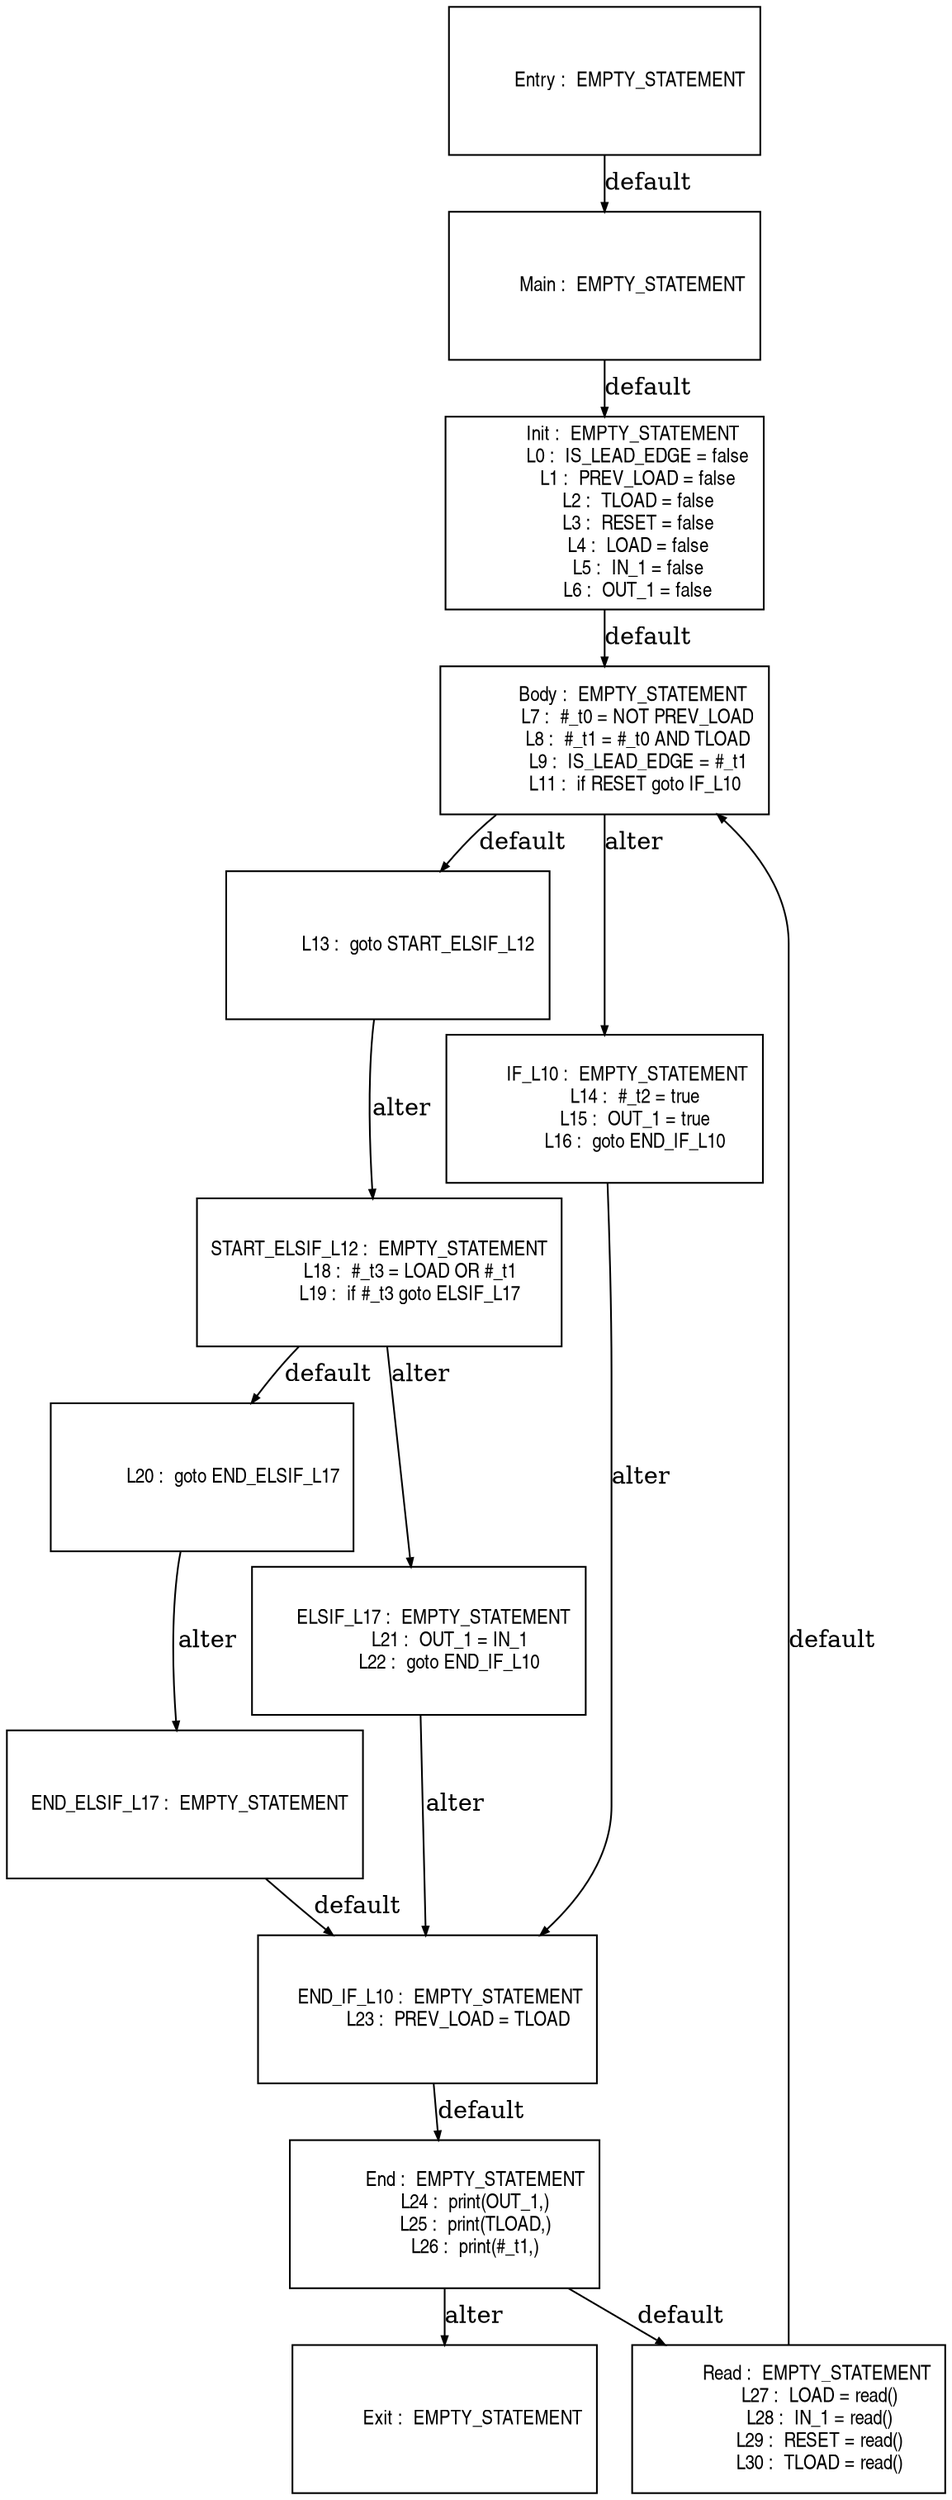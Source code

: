 digraph G {
  ranksep=.25;
  edge [arrowsize=.5]
  node [shape=rectangle, fontname="ArialNarrow",
        fontsize=12,  height=1.2];
  "           Main :  EMPTY_STATEMENT
"; "           Init :  EMPTY_STATEMENT
             L0 :  IS_LEAD_EDGE = false
             L1 :  PREV_LOAD = false
             L2 :  TLOAD = false
             L3 :  RESET = false
             L4 :  LOAD = false
             L5 :  IN_1 = false
             L6 :  OUT_1 = false
"; "           Body :  EMPTY_STATEMENT
             L7 :  #_t0 = NOT PREV_LOAD
             L8 :  #_t1 = #_t0 AND TLOAD
             L9 :  IS_LEAD_EDGE = #_t1
            L11 :  if RESET goto IF_L10
"; "            L13 :  goto START_ELSIF_L12
"; "         IF_L10 :  EMPTY_STATEMENT
            L14 :  #_t2 = true
            L15 :  OUT_1 = true
            L16 :  goto END_IF_L10
"; "START_ELSIF_L12 :  EMPTY_STATEMENT
            L18 :  #_t3 = LOAD OR #_t1
            L19 :  if #_t3 goto ELSIF_L17
"; "            L20 :  goto END_ELSIF_L17
"; "      ELSIF_L17 :  EMPTY_STATEMENT
            L21 :  OUT_1 = IN_1
            L22 :  goto END_IF_L10
"; "  END_ELSIF_L17 :  EMPTY_STATEMENT
"; "     END_IF_L10 :  EMPTY_STATEMENT
            L23 :  PREV_LOAD = TLOAD
"; "          Entry :  EMPTY_STATEMENT
"; "            End :  EMPTY_STATEMENT
            L24 :  print(OUT_1,)
            L25 :  print(TLOAD,)
            L26 :  print(#_t1,)
"; "           Exit :  EMPTY_STATEMENT
"; "           Read :  EMPTY_STATEMENT
            L27 :  LOAD = read()
            L28 :  IN_1 = read()
            L29 :  RESET = read()
            L30 :  TLOAD = read()
"; 
  "           Main :  EMPTY_STATEMENT
" -> "           Init :  EMPTY_STATEMENT
             L0 :  IS_LEAD_EDGE = false
             L1 :  PREV_LOAD = false
             L2 :  TLOAD = false
             L3 :  RESET = false
             L4 :  LOAD = false
             L5 :  IN_1 = false
             L6 :  OUT_1 = false
"  [label="default"];
  "           Init :  EMPTY_STATEMENT
             L0 :  IS_LEAD_EDGE = false
             L1 :  PREV_LOAD = false
             L2 :  TLOAD = false
             L3 :  RESET = false
             L4 :  LOAD = false
             L5 :  IN_1 = false
             L6 :  OUT_1 = false
" -> "           Body :  EMPTY_STATEMENT
             L7 :  #_t0 = NOT PREV_LOAD
             L8 :  #_t1 = #_t0 AND TLOAD
             L9 :  IS_LEAD_EDGE = #_t1
            L11 :  if RESET goto IF_L10
"  [label="default"];
  "           Body :  EMPTY_STATEMENT
             L7 :  #_t0 = NOT PREV_LOAD
             L8 :  #_t1 = #_t0 AND TLOAD
             L9 :  IS_LEAD_EDGE = #_t1
            L11 :  if RESET goto IF_L10
" -> "            L13 :  goto START_ELSIF_L12
"  [label="default"];
  "           Body :  EMPTY_STATEMENT
             L7 :  #_t0 = NOT PREV_LOAD
             L8 :  #_t1 = #_t0 AND TLOAD
             L9 :  IS_LEAD_EDGE = #_t1
            L11 :  if RESET goto IF_L10
" -> "         IF_L10 :  EMPTY_STATEMENT
            L14 :  #_t2 = true
            L15 :  OUT_1 = true
            L16 :  goto END_IF_L10
"  [label="alter"];
  "            L13 :  goto START_ELSIF_L12
" -> "START_ELSIF_L12 :  EMPTY_STATEMENT
            L18 :  #_t3 = LOAD OR #_t1
            L19 :  if #_t3 goto ELSIF_L17
"  [label="alter"];
  "         IF_L10 :  EMPTY_STATEMENT
            L14 :  #_t2 = true
            L15 :  OUT_1 = true
            L16 :  goto END_IF_L10
" -> "     END_IF_L10 :  EMPTY_STATEMENT
            L23 :  PREV_LOAD = TLOAD
"  [label="alter"];
  "START_ELSIF_L12 :  EMPTY_STATEMENT
            L18 :  #_t3 = LOAD OR #_t1
            L19 :  if #_t3 goto ELSIF_L17
" -> "            L20 :  goto END_ELSIF_L17
"  [label="default"];
  "START_ELSIF_L12 :  EMPTY_STATEMENT
            L18 :  #_t3 = LOAD OR #_t1
            L19 :  if #_t3 goto ELSIF_L17
" -> "      ELSIF_L17 :  EMPTY_STATEMENT
            L21 :  OUT_1 = IN_1
            L22 :  goto END_IF_L10
"  [label="alter"];
  "            L20 :  goto END_ELSIF_L17
" -> "  END_ELSIF_L17 :  EMPTY_STATEMENT
"  [label="alter"];
  "      ELSIF_L17 :  EMPTY_STATEMENT
            L21 :  OUT_1 = IN_1
            L22 :  goto END_IF_L10
" -> "     END_IF_L10 :  EMPTY_STATEMENT
            L23 :  PREV_LOAD = TLOAD
"  [label="alter"];
  "  END_ELSIF_L17 :  EMPTY_STATEMENT
" -> "     END_IF_L10 :  EMPTY_STATEMENT
            L23 :  PREV_LOAD = TLOAD
"  [label="default"];
  "     END_IF_L10 :  EMPTY_STATEMENT
            L23 :  PREV_LOAD = TLOAD
" -> "            End :  EMPTY_STATEMENT
            L24 :  print(OUT_1,)
            L25 :  print(TLOAD,)
            L26 :  print(#_t1,)
"  [label="default"];
  "          Entry :  EMPTY_STATEMENT
" -> "           Main :  EMPTY_STATEMENT
"  [label="default"];
  "            End :  EMPTY_STATEMENT
            L24 :  print(OUT_1,)
            L25 :  print(TLOAD,)
            L26 :  print(#_t1,)
" -> "           Read :  EMPTY_STATEMENT
            L27 :  LOAD = read()
            L28 :  IN_1 = read()
            L29 :  RESET = read()
            L30 :  TLOAD = read()
"  [label="default"];
  "            End :  EMPTY_STATEMENT
            L24 :  print(OUT_1,)
            L25 :  print(TLOAD,)
            L26 :  print(#_t1,)
" -> "           Exit :  EMPTY_STATEMENT
"  [label="alter"];
  "           Read :  EMPTY_STATEMENT
            L27 :  LOAD = read()
            L28 :  IN_1 = read()
            L29 :  RESET = read()
            L30 :  TLOAD = read()
" -> "           Body :  EMPTY_STATEMENT
             L7 :  #_t0 = NOT PREV_LOAD
             L8 :  #_t1 = #_t0 AND TLOAD
             L9 :  IS_LEAD_EDGE = #_t1
            L11 :  if RESET goto IF_L10
"  [label="default"];
}
